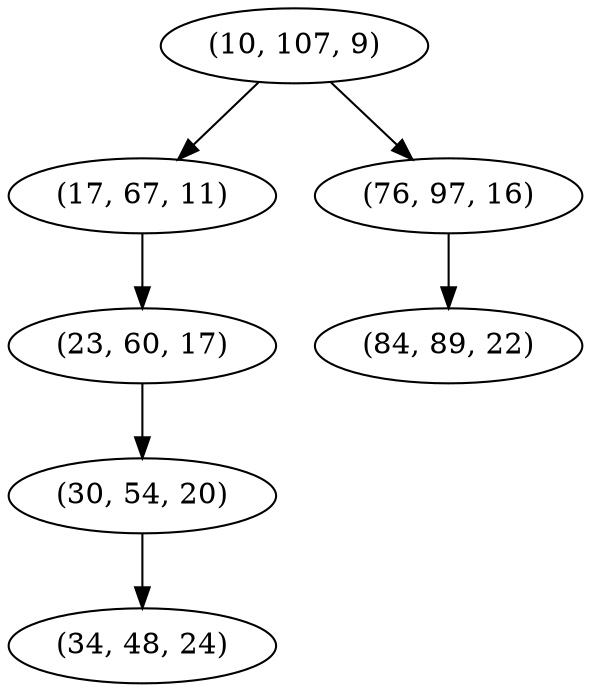 digraph tree {
    "(10, 107, 9)";
    "(17, 67, 11)";
    "(23, 60, 17)";
    "(30, 54, 20)";
    "(34, 48, 24)";
    "(76, 97, 16)";
    "(84, 89, 22)";
    "(10, 107, 9)" -> "(17, 67, 11)";
    "(10, 107, 9)" -> "(76, 97, 16)";
    "(17, 67, 11)" -> "(23, 60, 17)";
    "(23, 60, 17)" -> "(30, 54, 20)";
    "(30, 54, 20)" -> "(34, 48, 24)";
    "(76, 97, 16)" -> "(84, 89, 22)";
}
